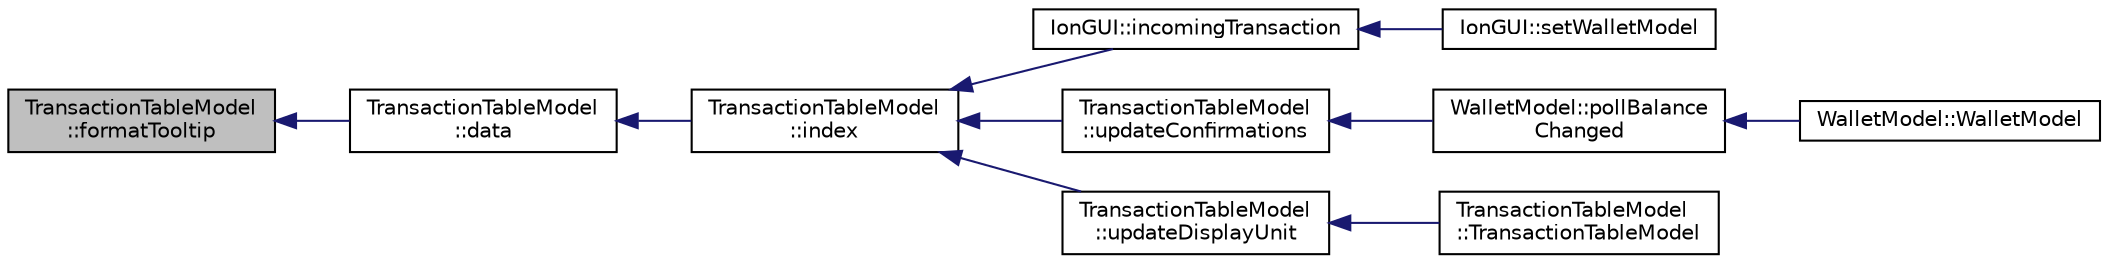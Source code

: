 digraph "TransactionTableModel::formatTooltip"
{
  edge [fontname="Helvetica",fontsize="10",labelfontname="Helvetica",labelfontsize="10"];
  node [fontname="Helvetica",fontsize="10",shape=record];
  rankdir="LR";
  Node167 [label="TransactionTableModel\l::formatTooltip",height=0.2,width=0.4,color="black", fillcolor="grey75", style="filled", fontcolor="black"];
  Node167 -> Node168 [dir="back",color="midnightblue",fontsize="10",style="solid",fontname="Helvetica"];
  Node168 [label="TransactionTableModel\l::data",height=0.2,width=0.4,color="black", fillcolor="white", style="filled",URL="$d7/dfe/class_transaction_table_model.html#a02173c31b6014bff182e320217e30e10"];
  Node168 -> Node169 [dir="back",color="midnightblue",fontsize="10",style="solid",fontname="Helvetica"];
  Node169 [label="TransactionTableModel\l::index",height=0.2,width=0.4,color="black", fillcolor="white", style="filled",URL="$d7/dfe/class_transaction_table_model.html#af3a9a49314f80268a77a704f7f028905"];
  Node169 -> Node170 [dir="back",color="midnightblue",fontsize="10",style="solid",fontname="Helvetica"];
  Node170 [label="IonGUI::incomingTransaction",height=0.2,width=0.4,color="black", fillcolor="white", style="filled",URL="$dc/d0b/class_ion_g_u_i.html#acdb78c5d98fb4528bd0e9f5b9c5ad048",tooltip="Show incoming transaction notification for new transactions. "];
  Node170 -> Node171 [dir="back",color="midnightblue",fontsize="10",style="solid",fontname="Helvetica"];
  Node171 [label="IonGUI::setWalletModel",height=0.2,width=0.4,color="black", fillcolor="white", style="filled",URL="$dc/d0b/class_ion_g_u_i.html#a37f87db65498b036d387c705a749c45d",tooltip="Set the wallet model. "];
  Node169 -> Node172 [dir="back",color="midnightblue",fontsize="10",style="solid",fontname="Helvetica"];
  Node172 [label="TransactionTableModel\l::updateConfirmations",height=0.2,width=0.4,color="black", fillcolor="white", style="filled",URL="$d7/dfe/class_transaction_table_model.html#a5899d9eda6465bfb16d2846b6459567e"];
  Node172 -> Node173 [dir="back",color="midnightblue",fontsize="10",style="solid",fontname="Helvetica"];
  Node173 [label="WalletModel::pollBalance\lChanged",height=0.2,width=0.4,color="black", fillcolor="white", style="filled",URL="$d4/d27/class_wallet_model.html#a51469b2d95cfd4bc0a14ee456fca7b95"];
  Node173 -> Node174 [dir="back",color="midnightblue",fontsize="10",style="solid",fontname="Helvetica"];
  Node174 [label="WalletModel::WalletModel",height=0.2,width=0.4,color="black", fillcolor="white", style="filled",URL="$d4/d27/class_wallet_model.html#af50d9654d2f20e4e4f0789dcb64ad6b1"];
  Node169 -> Node175 [dir="back",color="midnightblue",fontsize="10",style="solid",fontname="Helvetica"];
  Node175 [label="TransactionTableModel\l::updateDisplayUnit",height=0.2,width=0.4,color="black", fillcolor="white", style="filled",URL="$d7/dfe/class_transaction_table_model.html#a8b73ff7d72ec2dd69790bc61bbe8575e"];
  Node175 -> Node176 [dir="back",color="midnightblue",fontsize="10",style="solid",fontname="Helvetica"];
  Node176 [label="TransactionTableModel\l::TransactionTableModel",height=0.2,width=0.4,color="black", fillcolor="white", style="filled",URL="$d7/dfe/class_transaction_table_model.html#a6c10b7cab9804eee6df9e049a978dc62"];
}
